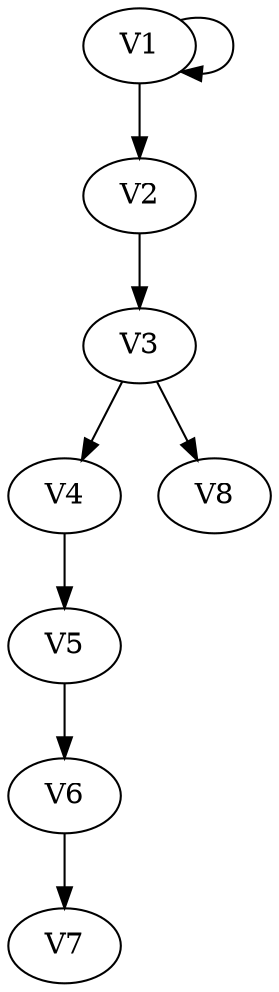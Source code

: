 digraph g {
    V1 -> V2
    V2 -> V3
    V3 -> V4
    V4 -> V5
    V5 -> V6
    V6 -> V7

    V3 -> V8
    V1 -> V1
}